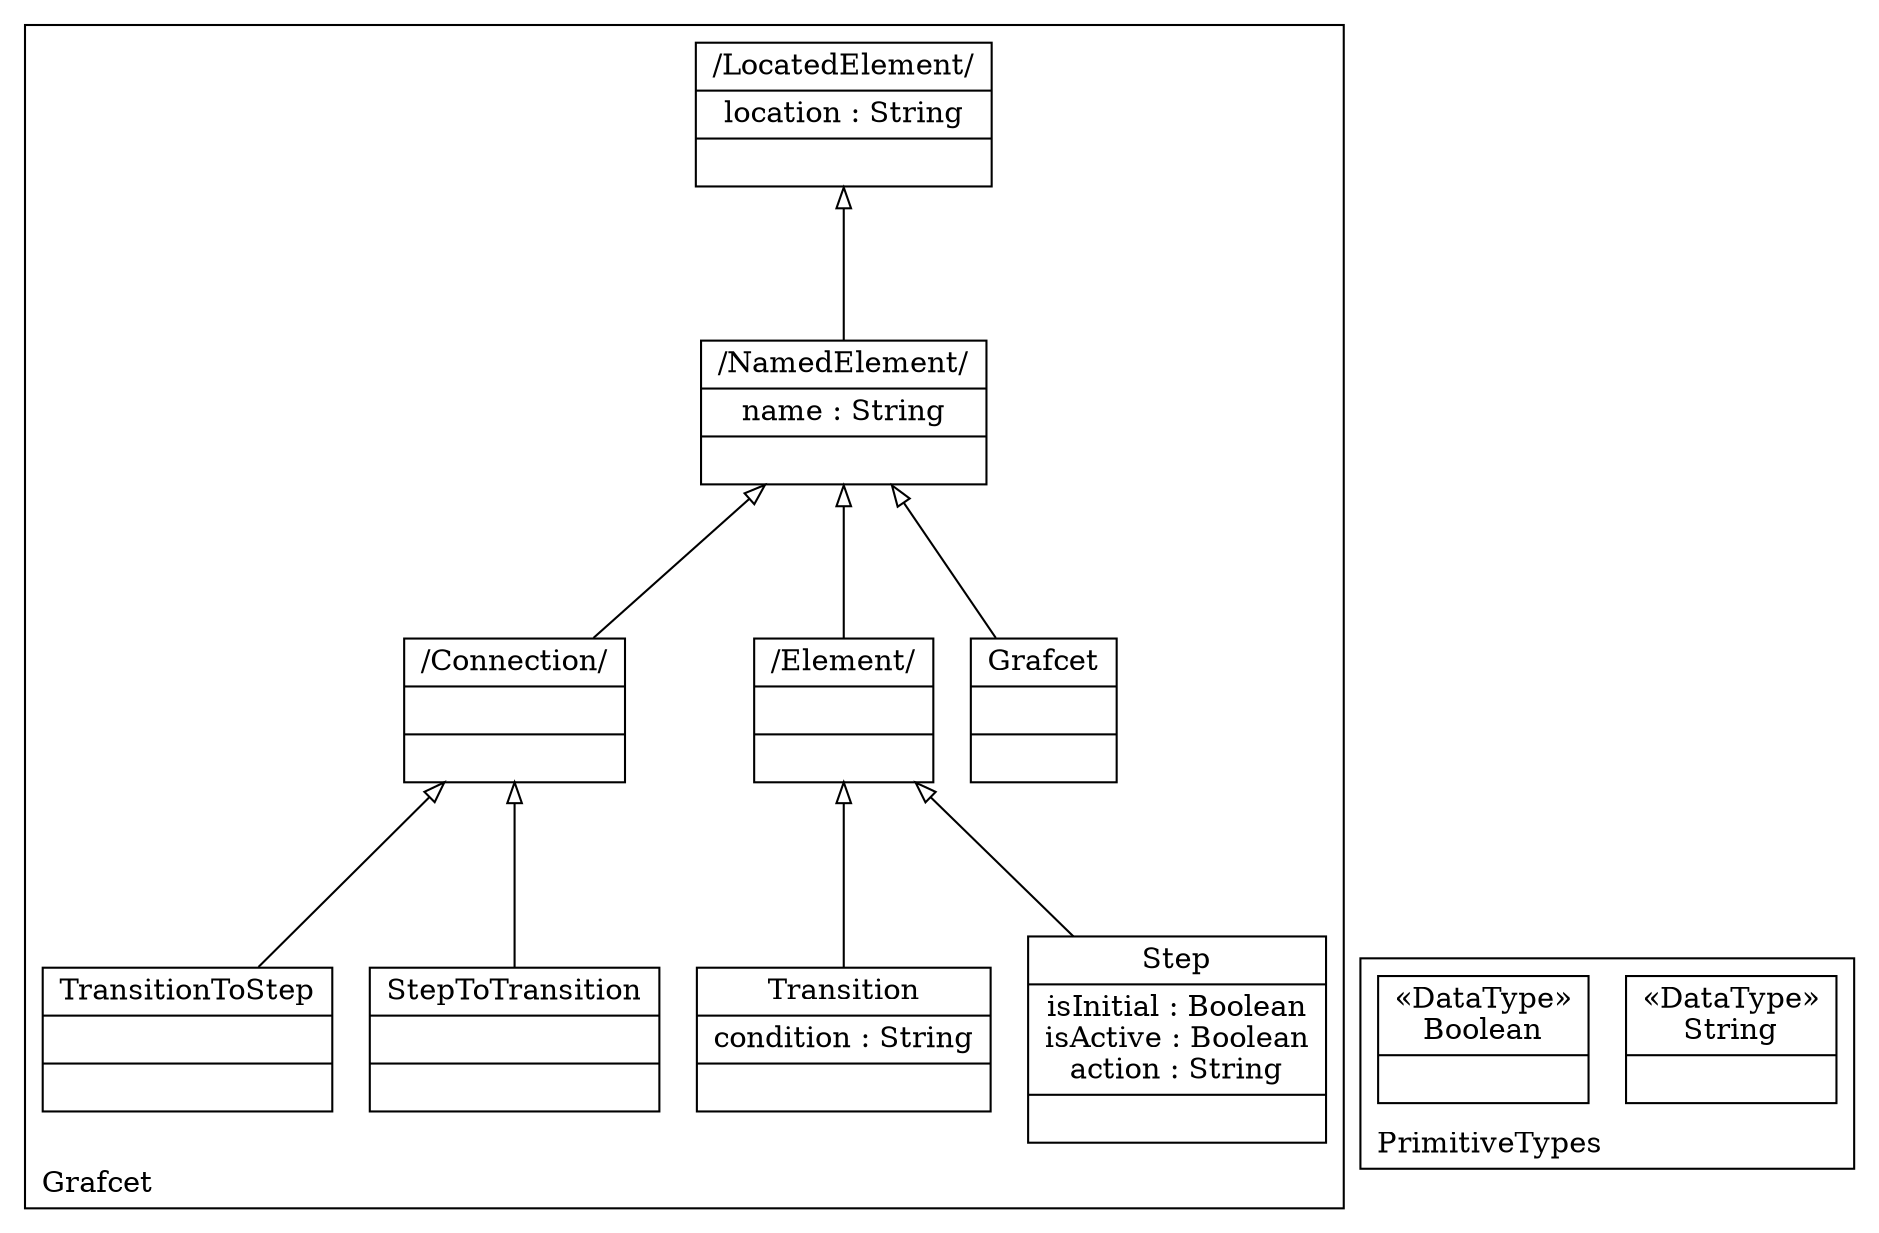 digraph "KM3 Model in DOT" {
graph[rankdir=BT,labeljust=l,labelloc=t,nodeSep=0.75,compound=true];
 subgraph "cluster_Grafcet"{
labelloc=t
color=black
label=Grafcet
 node[shape=record];
LocatedElement[label="{/LocatedElement/|location : String| }"]
;
 node[shape=record];
NamedElement[label="{/NamedElement/|name : String| }"]
 NamedElement->LocatedElement[arrowhead=onormal,group=LocatedElement,minlen=2,constraint=true,]
;
 node[shape=record];
Grafcet[label="{Grafcet| | }"]
 Grafcet->NamedElement[arrowhead=onormal,group=NamedElement,minlen=2,constraint=true,]
;
 node[shape=record];
Element[label="{/Element/| | }"]
 Element->NamedElement[arrowhead=onormal,group=NamedElement,minlen=2,constraint=true,]
;
 node[shape=record];
Step[label="{Step|isInitial : Boolean\nisActive : Boolean\naction : String| }"]
 Step->Element[arrowhead=onormal,group=Element,minlen=2,constraint=true,]
;
 node[shape=record];
Transition[label="{Transition|condition : String| }"]
 Transition->Element[arrowhead=onormal,group=Element,minlen=2,constraint=true,]
;
 node[shape=record];
Connection[label="{/Connection/| | }"]
 Connection->NamedElement[arrowhead=onormal,group=NamedElement,minlen=2,constraint=true,]
;
 node[shape=record];
StepToTransition[label="{StepToTransition| | }"]
 StepToTransition->Connection[arrowhead=onormal,group=Connection,minlen=2,constraint=true,]
;
 node[shape=record];
TransitionToStep[label="{TransitionToStep| | }"]
 TransitionToStep->Connection[arrowhead=onormal,group=Connection,minlen=2,constraint=true,]
;

} subgraph "cluster_PrimitiveTypes"{
labelloc=t
color=black
label=PrimitiveTypes
 node[shape=record];
String[label="{&#171;DataType&#187;\nString|}"]
;
 node[shape=record];
Boolean[label="{&#171;DataType&#187;\nBoolean|}"]
;

}
}